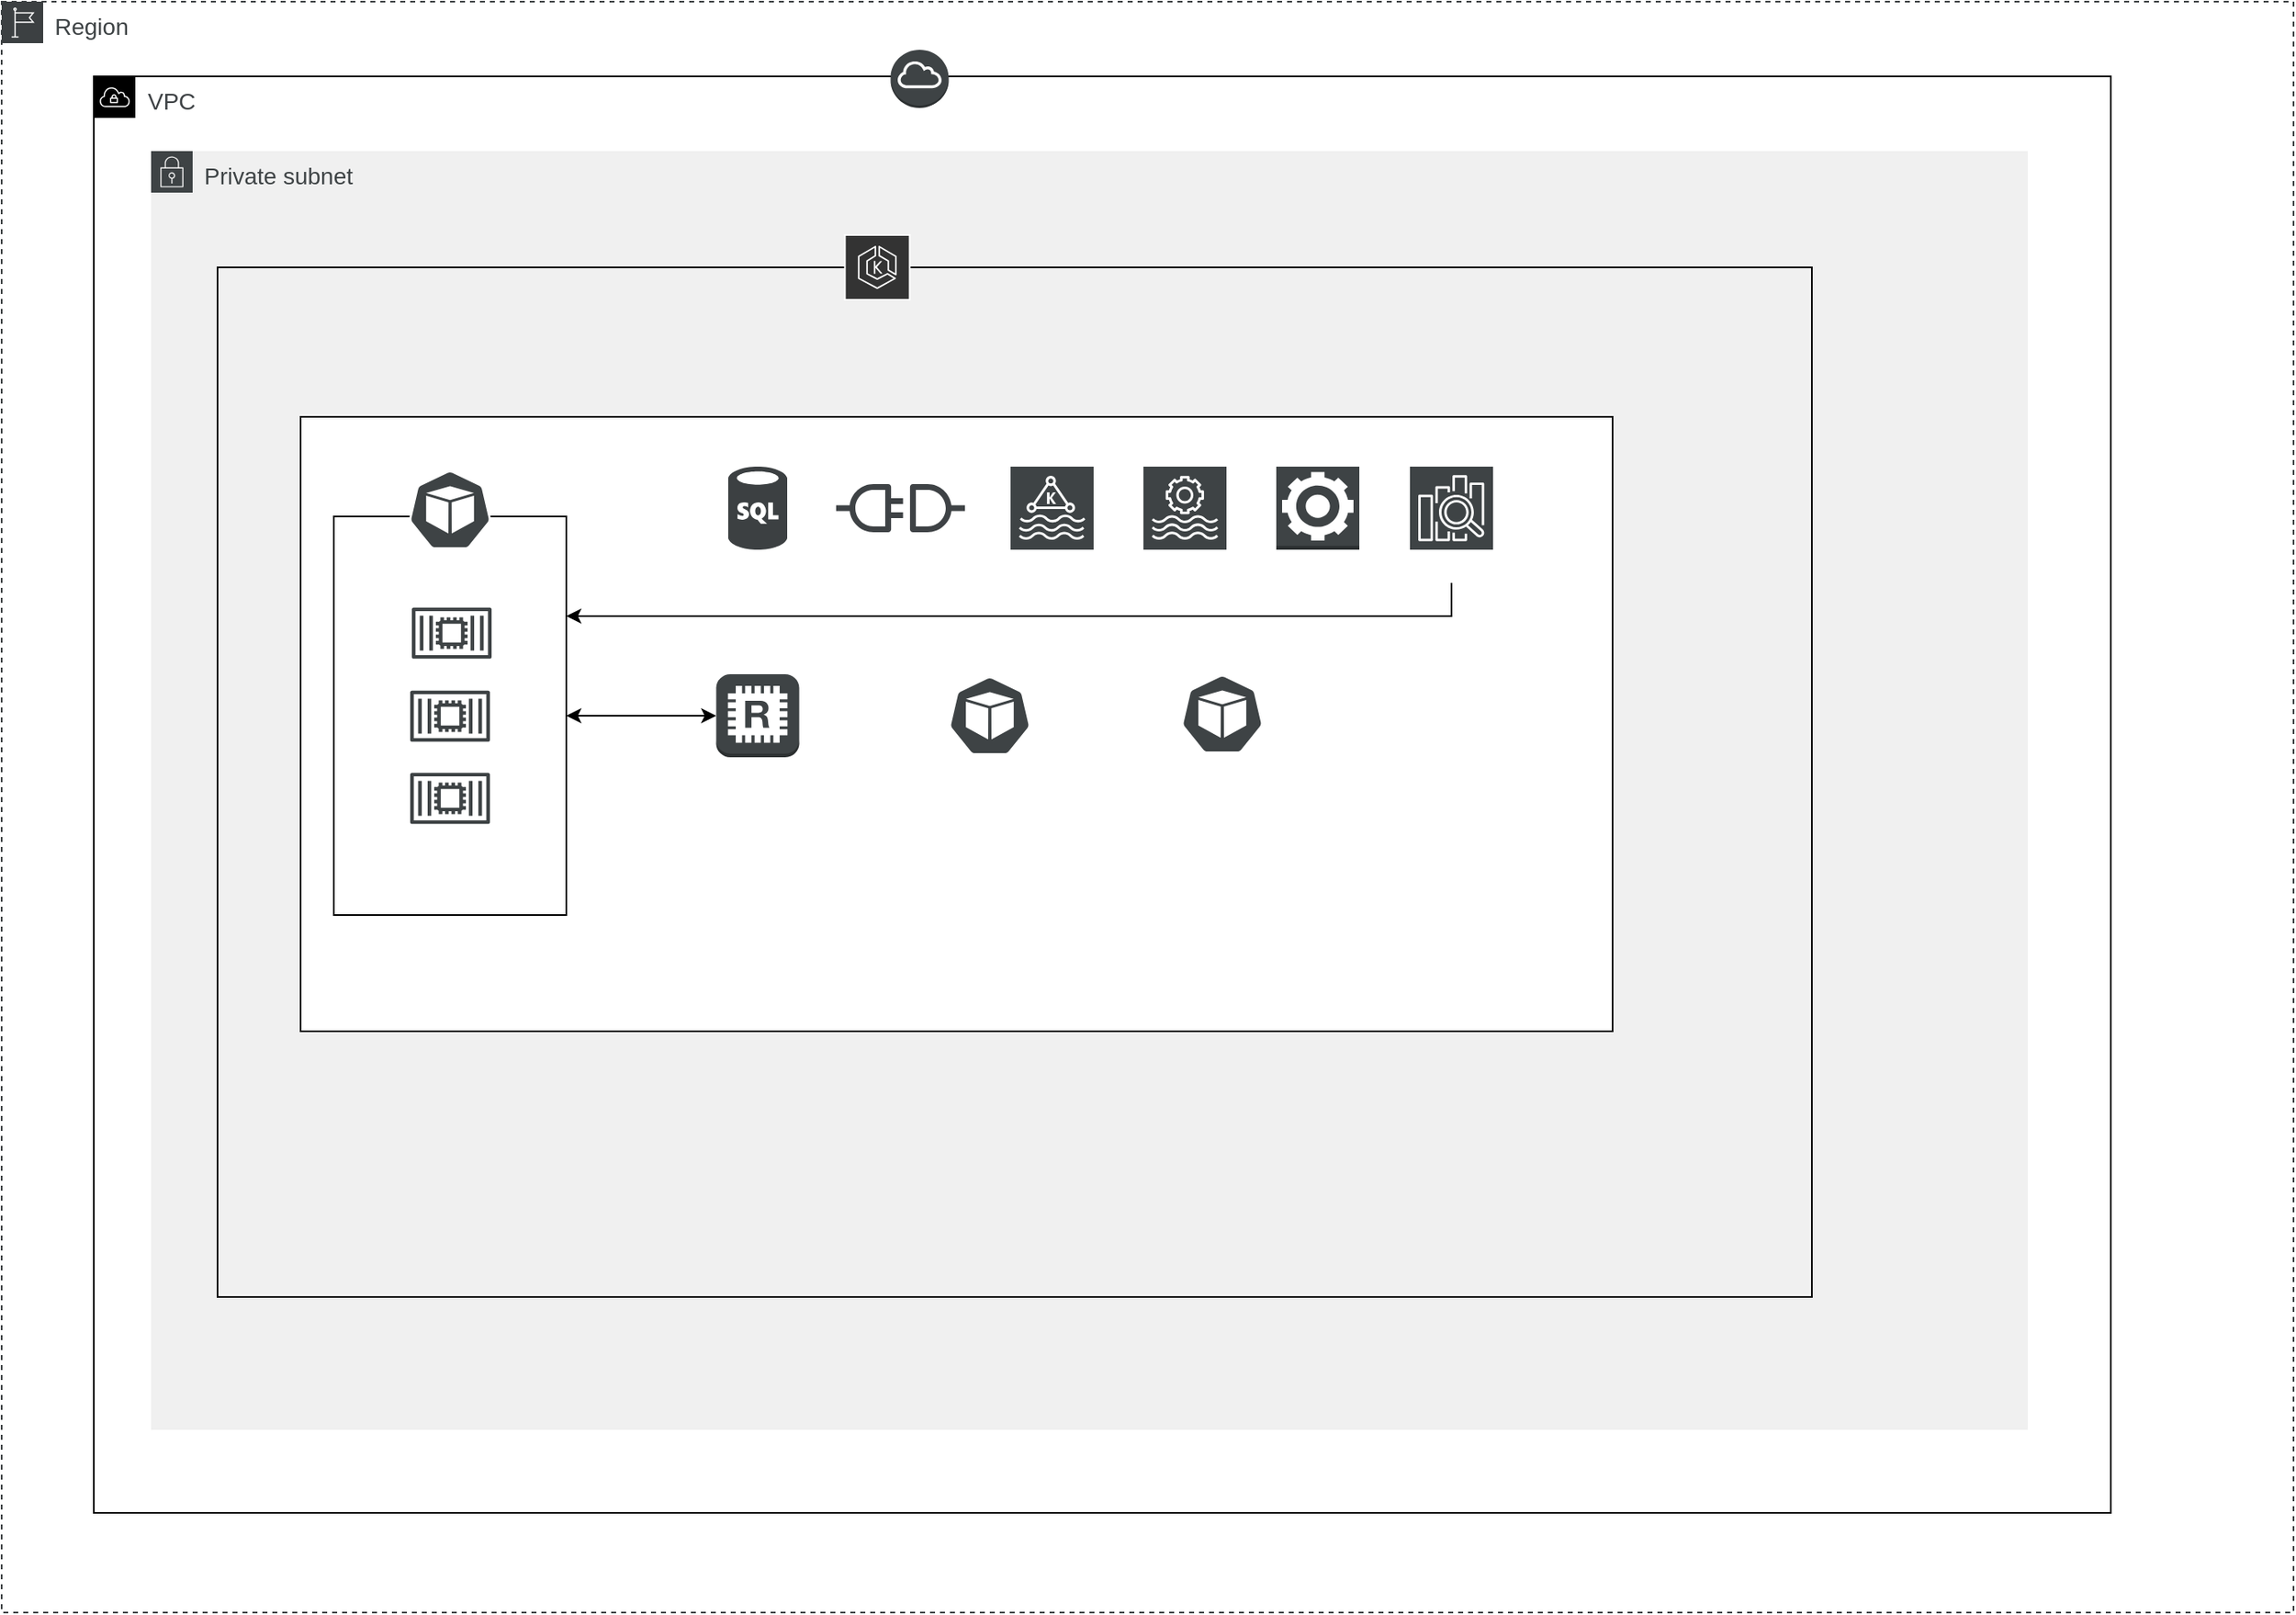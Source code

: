 <mxfile version="24.4.6" type="github">
  <diagram name="Page-1" id="n-gRQ7cN3_nKWmBUQCV8">
    <mxGraphModel dx="1509" dy="835" grid="1" gridSize="10" guides="1" tooltips="1" connect="1" arrows="1" fold="1" page="1" pageScale="1" pageWidth="850" pageHeight="1100" math="0" shadow="0">
      <root>
        <mxCell id="0" />
        <mxCell id="1" parent="0" />
        <mxCell id="0XU8BiwoMjfuT4Iz7YVl-2" value="&lt;font style=&quot;font-size: 14px;&quot; color=&quot;#3e4345&quot;&gt;Region&lt;/font&gt;" style="sketch=0;outlineConnect=0;gradientColor=none;html=1;whiteSpace=wrap;fontSize=12;fontStyle=0;shape=mxgraph.aws4.group;grIcon=mxgraph.aws4.group_region;strokeColor=#3C4042;fillColor=none;verticalAlign=top;align=left;spacingLeft=30;fontColor=#879196;dashed=1;" vertex="1" parent="1">
          <mxGeometry x="80" y="80" width="1380" height="970" as="geometry" />
        </mxCell>
        <mxCell id="0XU8BiwoMjfuT4Iz7YVl-4" value="&lt;font style=&quot;font-size: 14px;&quot; color=&quot;#3e4245&quot;&gt;VPC&lt;/font&gt;" style="sketch=0;outlineConnect=0;gradientColor=none;html=1;whiteSpace=wrap;fontSize=12;fontStyle=0;shape=mxgraph.aws4.group;grIcon=mxgraph.aws4.group_vpc;strokeColor=#000000;fillColor=none;verticalAlign=top;align=left;spacingLeft=30;fontColor=#879196;dashed=0;" vertex="1" parent="1">
          <mxGeometry x="135.5" y="125" width="1214.5" height="865" as="geometry" />
        </mxCell>
        <mxCell id="0XU8BiwoMjfuT4Iz7YVl-5" value="" style="outlineConnect=0;dashed=0;verticalLabelPosition=bottom;verticalAlign=top;align=center;html=1;shape=mxgraph.aws3.internet_gateway;fillColor=#3E4345;gradientColor=none;" vertex="1" parent="1">
          <mxGeometry x="615.25" y="109" width="35" height="35" as="geometry" />
        </mxCell>
        <mxCell id="0XU8BiwoMjfuT4Iz7YVl-6" value="&lt;font style=&quot;font-size: 14px;&quot; color=&quot;#3e4345&quot;&gt;Private subnet&lt;/font&gt;" style="points=[[0,0],[0.25,0],[0.5,0],[0.75,0],[1,0],[1,0.25],[1,0.5],[1,0.75],[1,1],[0.75,1],[0.5,1],[0.25,1],[0,1],[0,0.75],[0,0.5],[0,0.25]];outlineConnect=0;gradientColor=none;html=1;whiteSpace=wrap;fontSize=12;fontStyle=0;container=1;pointerEvents=0;collapsible=0;recursiveResize=0;shape=mxgraph.aws4.group;grIcon=mxgraph.aws4.group_security_group;grStroke=0;strokeColor=#3E4345;fillColor=#F0F0F0;verticalAlign=top;align=left;spacingLeft=30;fontColor=#147EBA;dashed=0;" vertex="1" parent="1">
          <mxGeometry x="170" y="170" width="1130" height="770" as="geometry" />
        </mxCell>
        <mxCell id="0XU8BiwoMjfuT4Iz7YVl-9" value="" style="rounded=0;whiteSpace=wrap;html=1;fillColor=none;" vertex="1" parent="0XU8BiwoMjfuT4Iz7YVl-6">
          <mxGeometry x="40" y="70" width="960" height="620" as="geometry" />
        </mxCell>
        <mxCell id="0XU8BiwoMjfuT4Iz7YVl-7" value="" style="sketch=0;outlineConnect=0;fontColor=#232F3E;gradientColor=none;strokeColor=#ffffff;fillColor=#333333;dashed=0;verticalLabelPosition=middle;verticalAlign=bottom;align=center;html=1;whiteSpace=wrap;fontSize=10;fontStyle=1;spacing=3;shape=mxgraph.aws4.productIcon;prIcon=mxgraph.aws4.eks;" vertex="1" parent="0XU8BiwoMjfuT4Iz7YVl-6">
          <mxGeometry x="417.25" y="50" width="40" height="40" as="geometry" />
        </mxCell>
        <mxCell id="0XU8BiwoMjfuT4Iz7YVl-10" value="" style="rounded=0;whiteSpace=wrap;html=1;" vertex="1" parent="0XU8BiwoMjfuT4Iz7YVl-6">
          <mxGeometry x="90" y="160" width="790" height="370" as="geometry" />
        </mxCell>
        <mxCell id="0XU8BiwoMjfuT4Iz7YVl-14" value="" style="verticalLabelPosition=bottom;html=1;verticalAlign=top;align=center;strokeColor=none;fillColor=#3C4042;shape=mxgraph.azure.sql_database;" vertex="1" parent="0XU8BiwoMjfuT4Iz7YVl-6">
          <mxGeometry x="347.5" y="190" width="35.5" height="50" as="geometry" />
        </mxCell>
        <mxCell id="0XU8BiwoMjfuT4Iz7YVl-15" value="" style="sketch=0;outlineConnect=0;fontColor=#232F3E;gradientColor=none;fillColor=#3E4245;strokeColor=none;dashed=0;verticalLabelPosition=bottom;verticalAlign=top;align=center;html=1;fontSize=12;fontStyle=0;aspect=fixed;pointerEvents=1;shape=mxgraph.aws4.connector;" vertex="1" parent="0XU8BiwoMjfuT4Iz7YVl-6">
          <mxGeometry x="412.25" y="200.5" width="78" height="29" as="geometry" />
        </mxCell>
        <mxCell id="0XU8BiwoMjfuT4Iz7YVl-16" value="" style="sketch=0;points=[[0,0,0],[0.25,0,0],[0.5,0,0],[0.75,0,0],[1,0,0],[0,1,0],[0.25,1,0],[0.5,1,0],[0.75,1,0],[1,1,0],[0,0.25,0],[0,0.5,0],[0,0.75,0],[1,0.25,0],[1,0.5,0],[1,0.75,0]];outlineConnect=0;fontColor=#232F3E;fillColor=#3E4345;strokeColor=#ffffff;dashed=0;verticalLabelPosition=bottom;verticalAlign=top;align=center;html=1;fontSize=12;fontStyle=0;aspect=fixed;shape=mxgraph.aws4.resourceIcon;resIcon=mxgraph.aws4.managed_streaming_for_kafka;" vertex="1" parent="0XU8BiwoMjfuT4Iz7YVl-6">
          <mxGeometry x="517.5" y="190" width="50" height="50" as="geometry" />
        </mxCell>
        <mxCell id="0XU8BiwoMjfuT4Iz7YVl-17" value="" style="sketch=0;points=[[0,0,0],[0.25,0,0],[0.5,0,0],[0.75,0,0],[1,0,0],[0,1,0],[0.25,1,0],[0.5,1,0],[0.75,1,0],[1,1,0],[0,0.25,0],[0,0.5,0],[0,0.75,0],[1,0.25,0],[1,0.5,0],[1,0.75,0]];outlineConnect=0;fontColor=#232F3E;fillColor=#3E4345;strokeColor=#ffffff;dashed=0;verticalLabelPosition=bottom;verticalAlign=top;align=center;html=1;fontSize=12;fontStyle=0;aspect=fixed;shape=mxgraph.aws4.resourceIcon;resIcon=mxgraph.aws4.managed_service_for_apache_flink;" vertex="1" parent="0XU8BiwoMjfuT4Iz7YVl-6">
          <mxGeometry x="597.5" y="190" width="50" height="50" as="geometry" />
        </mxCell>
        <mxCell id="0XU8BiwoMjfuT4Iz7YVl-20" value="" style="outlineConnect=0;dashed=0;verticalLabelPosition=bottom;verticalAlign=top;align=center;html=1;shape=mxgraph.aws3.worker;fillColor=#3E4345;gradientColor=none;" vertex="1" parent="0XU8BiwoMjfuT4Iz7YVl-6">
          <mxGeometry x="677.5" y="190" width="50" height="50" as="geometry" />
        </mxCell>
        <mxCell id="0XU8BiwoMjfuT4Iz7YVl-28" style="edgeStyle=orthogonalEdgeStyle;rounded=0;orthogonalLoop=1;jettySize=auto;html=1;entryX=1;entryY=0.25;entryDx=0;entryDy=0;" edge="1" parent="0XU8BiwoMjfuT4Iz7YVl-6" target="0XU8BiwoMjfuT4Iz7YVl-24">
          <mxGeometry relative="1" as="geometry">
            <mxPoint x="783" y="260" as="sourcePoint" />
            <Array as="points">
              <mxPoint x="783" y="280" />
            </Array>
          </mxGeometry>
        </mxCell>
        <mxCell id="0XU8BiwoMjfuT4Iz7YVl-19" value="&lt;div&gt;&lt;br&gt;&lt;/div&gt;&lt;div&gt;&lt;br&gt;&lt;/div&gt;" style="sketch=0;points=[[0,0,0],[0.25,0,0],[0.5,0,0],[0.75,0,0],[1,0,0],[0,1,0],[0.25,1,0],[0.5,1,0],[0.75,1,0],[1,1,0],[0,0.25,0],[0,0.5,0],[0,0.75,0],[1,0.25,0],[1,0.5,0],[1,0.75,0]];outlineConnect=0;fontColor=#232F3E;fillColor=#3E4345;strokeColor=#ffffff;dashed=0;verticalLabelPosition=bottom;verticalAlign=top;align=center;html=1;fontSize=12;fontStyle=0;aspect=fixed;shape=mxgraph.aws4.resourceIcon;resIcon=mxgraph.aws4.elasticsearch_service;" vertex="1" parent="0XU8BiwoMjfuT4Iz7YVl-6">
          <mxGeometry x="758" y="190" width="50" height="50" as="geometry" />
        </mxCell>
        <mxCell id="0XU8BiwoMjfuT4Iz7YVl-24" value="" style="rounded=0;whiteSpace=wrap;html=1;" vertex="1" parent="0XU8BiwoMjfuT4Iz7YVl-6">
          <mxGeometry x="110" y="220" width="140" height="240" as="geometry" />
        </mxCell>
        <mxCell id="0XU8BiwoMjfuT4Iz7YVl-23" value="" style="aspect=fixed;sketch=0;html=1;dashed=0;whitespace=wrap;verticalLabelPosition=bottom;verticalAlign=top;fillColor=#3E4345;strokeColor=#ffffff;points=[[0.005,0.63,0],[0.1,0.2,0],[0.9,0.2,0],[0.5,0,0],[0.995,0.63,0],[0.72,0.99,0],[0.5,1,0],[0.28,0.99,0]];shape=mxgraph.kubernetes.icon2;prIcon=pod" vertex="1" parent="0XU8BiwoMjfuT4Iz7YVl-6">
          <mxGeometry x="155" y="192" width="50" height="48" as="geometry" />
        </mxCell>
        <mxCell id="0XU8BiwoMjfuT4Iz7YVl-25" value="" style="sketch=0;outlineConnect=0;fontColor=#232F3E;gradientColor=none;fillColor=#3E4345;strokeColor=none;dashed=0;verticalLabelPosition=bottom;verticalAlign=top;align=center;html=1;fontSize=12;fontStyle=0;aspect=fixed;pointerEvents=1;shape=mxgraph.aws4.container_2;" vertex="1" parent="0XU8BiwoMjfuT4Iz7YVl-6">
          <mxGeometry x="157" y="274.75" width="48" height="31" as="geometry" />
        </mxCell>
        <mxCell id="0XU8BiwoMjfuT4Iz7YVl-26" value="" style="sketch=0;outlineConnect=0;fontColor=#232F3E;gradientColor=none;fillColor=#3E4345;strokeColor=none;dashed=0;verticalLabelPosition=bottom;verticalAlign=top;align=center;html=1;fontSize=12;fontStyle=0;aspect=fixed;pointerEvents=1;shape=mxgraph.aws4.container_2;" vertex="1" parent="0XU8BiwoMjfuT4Iz7YVl-6">
          <mxGeometry x="156" y="324.75" width="48" height="31" as="geometry" />
        </mxCell>
        <mxCell id="0XU8BiwoMjfuT4Iz7YVl-27" value="" style="sketch=0;outlineConnect=0;fontColor=#232F3E;gradientColor=none;fillColor=#3E4345;strokeColor=none;dashed=0;verticalLabelPosition=bottom;verticalAlign=top;align=center;html=1;fontSize=12;fontStyle=0;aspect=fixed;pointerEvents=1;shape=mxgraph.aws4.container_2;" vertex="1" parent="0XU8BiwoMjfuT4Iz7YVl-6">
          <mxGeometry x="156" y="374.25" width="48" height="31" as="geometry" />
        </mxCell>
        <mxCell id="0XU8BiwoMjfuT4Iz7YVl-29" style="edgeStyle=orthogonalEdgeStyle;rounded=0;orthogonalLoop=1;jettySize=auto;html=1;entryX=1;entryY=0.5;entryDx=0;entryDy=0;startArrow=classic;startFill=1;" edge="1" parent="0XU8BiwoMjfuT4Iz7YVl-6" source="0XU8BiwoMjfuT4Iz7YVl-21" target="0XU8BiwoMjfuT4Iz7YVl-24">
          <mxGeometry relative="1" as="geometry" />
        </mxCell>
        <mxCell id="0XU8BiwoMjfuT4Iz7YVl-21" value="" style="outlineConnect=0;dashed=0;verticalLabelPosition=bottom;verticalAlign=top;align=center;html=1;shape=mxgraph.aws3.redis;fillColor=#3E4345;gradientColor=none;" vertex="1" parent="0XU8BiwoMjfuT4Iz7YVl-6">
          <mxGeometry x="340.25" y="315" width="50" height="50" as="geometry" />
        </mxCell>
        <mxCell id="0XU8BiwoMjfuT4Iz7YVl-30" value="" style="aspect=fixed;sketch=0;html=1;dashed=0;whitespace=wrap;verticalLabelPosition=bottom;verticalAlign=top;fillColor=#3E4345;strokeColor=#ffffff;points=[[0.005,0.63,0],[0.1,0.2,0],[0.9,0.2,0],[0.5,0,0],[0.995,0.63,0],[0.72,0.99,0],[0.5,1,0],[0.28,0.99,0]];shape=mxgraph.kubernetes.icon2;prIcon=pod" vertex="1" parent="0XU8BiwoMjfuT4Iz7YVl-6">
          <mxGeometry x="480" y="316" width="50" height="48" as="geometry" />
        </mxCell>
        <mxCell id="0XU8BiwoMjfuT4Iz7YVl-31" value="" style="aspect=fixed;sketch=0;html=1;dashed=0;whitespace=wrap;verticalLabelPosition=bottom;verticalAlign=top;fillColor=#3E4345;strokeColor=#ffffff;points=[[0.005,0.63,0],[0.1,0.2,0],[0.9,0.2,0],[0.5,0,0],[0.995,0.63,0],[0.72,0.99,0],[0.5,1,0],[0.28,0.99,0]];shape=mxgraph.kubernetes.icon2;prIcon=pod" vertex="1" parent="0XU8BiwoMjfuT4Iz7YVl-6">
          <mxGeometry x="620" y="315" width="50" height="48" as="geometry" />
        </mxCell>
      </root>
    </mxGraphModel>
  </diagram>
</mxfile>

